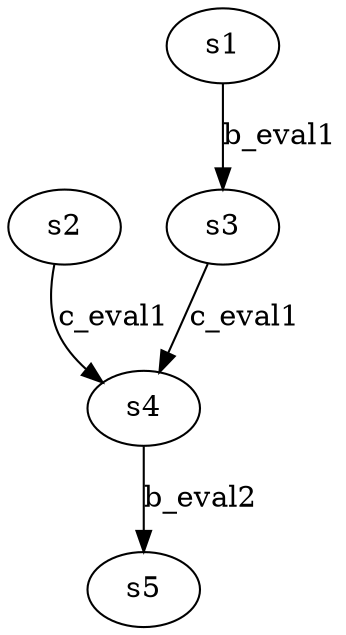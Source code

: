 strict digraph signal_graph {
edge [label=c_eval1];
s3 -> s4;
edge [label=b_eval1];
s1 -> s3;
edge [label=c_eval1];
s2 -> s4;
edge [label=b_eval2];
s4 -> s5;
}
